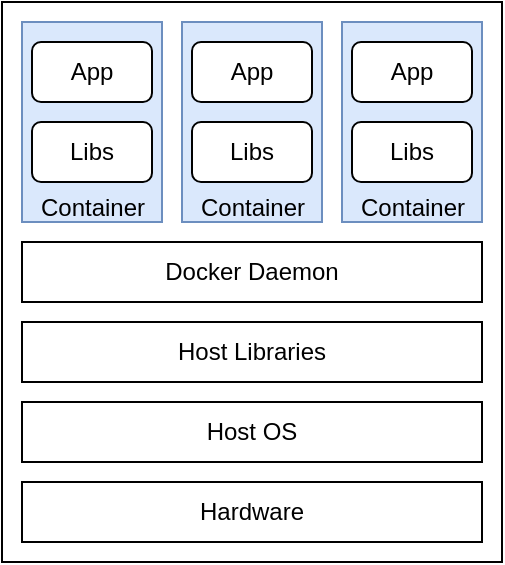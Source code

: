 <mxfile version="21.6.8" type="device">
  <diagram name="Page-1" id="b3v3-8kZauV1eU9QxeU-">
    <mxGraphModel dx="954" dy="589" grid="1" gridSize="10" guides="1" tooltips="1" connect="1" arrows="1" fold="1" page="1" pageScale="1" pageWidth="850" pageHeight="1100" math="0" shadow="0">
      <root>
        <mxCell id="0" />
        <mxCell id="1" parent="0" />
        <mxCell id="vFFsHo6TZkaKbKqweW_f-1" value="" style="rounded=0;whiteSpace=wrap;html=1;fillColor=none;" parent="1" vertex="1">
          <mxGeometry x="40" y="40" width="250" height="280" as="geometry" />
        </mxCell>
        <mxCell id="vFFsHo6TZkaKbKqweW_f-2" value="Host OS" style="rounded=0;whiteSpace=wrap;html=1;" parent="1" vertex="1">
          <mxGeometry x="50" y="240" width="230" height="30" as="geometry" />
        </mxCell>
        <mxCell id="vFFsHo6TZkaKbKqweW_f-3" value="&lt;div&gt;Hardware&lt;/div&gt;" style="rounded=0;whiteSpace=wrap;html=1;" parent="1" vertex="1">
          <mxGeometry x="50" y="280" width="230" height="30" as="geometry" />
        </mxCell>
        <mxCell id="vFFsHo6TZkaKbKqweW_f-4" value="" style="rounded=0;whiteSpace=wrap;html=1;fillColor=#dae8fc;strokeColor=#6c8ebf;" parent="1" vertex="1">
          <mxGeometry x="210" y="50" width="70" height="100" as="geometry" />
        </mxCell>
        <mxCell id="vFFsHo6TZkaKbKqweW_f-5" value="Libs" style="rounded=1;whiteSpace=wrap;html=1;" parent="1" vertex="1">
          <mxGeometry x="215" y="100" width="60" height="30" as="geometry" />
        </mxCell>
        <mxCell id="vFFsHo6TZkaKbKqweW_f-6" value="App" style="rounded=1;whiteSpace=wrap;html=1;" parent="1" vertex="1">
          <mxGeometry x="215" y="60" width="60" height="30" as="geometry" />
        </mxCell>
        <mxCell id="vFFsHo6TZkaKbKqweW_f-7" value="Host Libraries" style="rounded=0;whiteSpace=wrap;html=1;" parent="1" vertex="1">
          <mxGeometry x="50" y="200" width="230" height="30" as="geometry" />
        </mxCell>
        <mxCell id="vFFsHo6TZkaKbKqweW_f-8" value="Docker Daemon" style="rounded=0;whiteSpace=wrap;html=1;" parent="1" vertex="1">
          <mxGeometry x="50" y="160" width="230" height="30" as="geometry" />
        </mxCell>
        <mxCell id="vFFsHo6TZkaKbKqweW_f-9" value="" style="rounded=0;whiteSpace=wrap;html=1;fillColor=#dae8fc;strokeColor=#6c8ebf;" parent="1" vertex="1">
          <mxGeometry x="130" y="50" width="70" height="100" as="geometry" />
        </mxCell>
        <mxCell id="vFFsHo6TZkaKbKqweW_f-10" value="Libs" style="rounded=1;whiteSpace=wrap;html=1;" parent="1" vertex="1">
          <mxGeometry x="135" y="100" width="60" height="30" as="geometry" />
        </mxCell>
        <mxCell id="vFFsHo6TZkaKbKqweW_f-11" value="App" style="rounded=1;whiteSpace=wrap;html=1;" parent="1" vertex="1">
          <mxGeometry x="135" y="60" width="60" height="30" as="geometry" />
        </mxCell>
        <mxCell id="vFFsHo6TZkaKbKqweW_f-12" value="" style="rounded=0;whiteSpace=wrap;html=1;fillColor=#dae8fc;strokeColor=#6c8ebf;" parent="1" vertex="1">
          <mxGeometry x="50" y="50" width="70" height="100" as="geometry" />
        </mxCell>
        <mxCell id="vFFsHo6TZkaKbKqweW_f-13" value="Libs" style="rounded=1;whiteSpace=wrap;html=1;" parent="1" vertex="1">
          <mxGeometry x="55" y="100" width="60" height="30" as="geometry" />
        </mxCell>
        <mxCell id="vFFsHo6TZkaKbKqweW_f-14" value="App" style="rounded=1;whiteSpace=wrap;html=1;" parent="1" vertex="1">
          <mxGeometry x="55" y="60" width="60" height="30" as="geometry" />
        </mxCell>
        <mxCell id="vFFsHo6TZkaKbKqweW_f-15" value="Container" style="text;html=1;align=center;verticalAlign=middle;resizable=0;points=[];autosize=1;strokeColor=none;fillColor=none;rounded=0;shadow=0;glass=0;imageAspect=1;resizeHeight=1;resizeWidth=1;spacingTop=0;spacingBottom=5;" parent="1" vertex="1">
          <mxGeometry x="45" y="130" width="80" height="30" as="geometry" />
        </mxCell>
        <mxCell id="vFFsHo6TZkaKbKqweW_f-16" value="Container" style="text;html=1;align=center;verticalAlign=middle;resizable=0;points=[];autosize=1;strokeColor=none;fillColor=none;rounded=0;shadow=0;glass=0;imageAspect=1;resizeHeight=1;resizeWidth=1;spacingTop=0;spacingBottom=5;" parent="1" vertex="1">
          <mxGeometry x="125" y="130" width="80" height="30" as="geometry" />
        </mxCell>
        <mxCell id="vFFsHo6TZkaKbKqweW_f-17" value="Container" style="text;html=1;align=center;verticalAlign=middle;resizable=0;points=[];autosize=1;strokeColor=none;fillColor=none;rounded=0;shadow=0;glass=0;imageAspect=1;resizeHeight=0;resizeWidth=0;spacingTop=0;spacingBottom=5;" parent="1" vertex="1">
          <mxGeometry x="205" y="130" width="80" height="30" as="geometry" />
        </mxCell>
      </root>
    </mxGraphModel>
  </diagram>
</mxfile>
